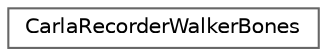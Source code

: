 digraph "类继承关系图"
{
 // INTERACTIVE_SVG=YES
 // LATEX_PDF_SIZE
  bgcolor="transparent";
  edge [fontname=Helvetica,fontsize=10,labelfontname=Helvetica,labelfontsize=10];
  node [fontname=Helvetica,fontsize=10,shape=box,height=0.2,width=0.4];
  rankdir="LR";
  Node0 [id="Node000000",label="CarlaRecorderWalkerBones",height=0.2,width=0.4,color="grey40", fillcolor="white", style="filled",URL="$dd/dfc/structCarlaRecorderWalkerBones.html",tooltip=" "];
}
